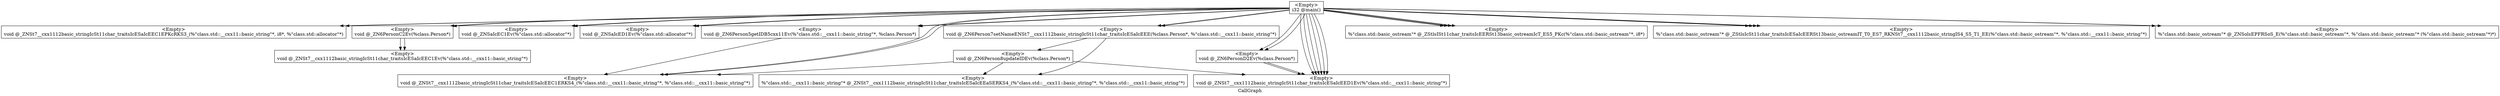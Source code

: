 digraph "CallGraph" {
	label="CallGraph";

	Node0x1a24d70 [shape=record,label="{\<Empty\>\ni32 @main()}"];
	Node0x1a24d70 -> Node0x1a270e0;
	Node0x1a24d70 -> Node0x1a270e0;
	Node0x1a24d70 -> Node0x1a2c9c0;
	Node0x1a24d70 -> Node0x1a2b500;
	Node0x1a24d70 -> Node0x1a2b360;
	Node0x1a24d70 -> Node0x1a25e70;
	Node0x1a24d70 -> Node0x1a69360;
	Node0x1a24d70 -> Node0x1a6b740;
	Node0x1a24d70 -> Node0x1a6b840;
	Node0x1a24d70 -> Node0x1a6f710;
	Node0x1a24d70 -> Node0x1a6f810;
	Node0x1a24d70 -> Node0x1a6f710;
	Node0x1a24d70 -> Node0x1a6f810;
	Node0x1a24d70 -> Node0x1a6f910;
	Node0x1a24d70 -> Node0x1a2c9c0;
	Node0x1a24d70 -> Node0x1a2b500;
	Node0x1a24d70 -> Node0x1a2b360;
	Node0x1a24d70 -> Node0x1a25e70;
	Node0x1a24d70 -> Node0x1a69360;
	Node0x1a24d70 -> Node0x1a6b740;
	Node0x1a24d70 -> Node0x1a6b840;
	Node0x1a24d70 -> Node0x1a6f710;
	Node0x1a24d70 -> Node0x1a6f810;
	Node0x1a24d70 -> Node0x1a6f710;
	Node0x1a24d70 -> Node0x1a6f810;
	Node0x1a24d70 -> Node0x1a6f910;
	Node0x1a24d70 -> Node0x1a6b740;
	Node0x1a24d70 -> Node0x1a6b740;
	Node0x1a24d70 -> Node0x1a70040;
	Node0x1a24d70 -> Node0x1a6b740;
	Node0x1a24d70 -> Node0x1a6b740;
	Node0x1a24d70 -> Node0x1a70040;
	Node0x1a2c9c0 [shape=record,label="{\<Empty\>\nvoid @_ZN6PersonC2Ev(%class.Person*)}"];
	Node0x1a2c9c0 -> Node0x1a72500;
	Node0x1a2c9c0 -> Node0x1a72500;
	Node0x1a2b500 [shape=record,label="{\<Empty\>\nvoid @_ZNSaIcEC1Ev(%\"class.std::allocator\"*)}"];
	Node0x1a270e0 [shape=record,label="{\<Empty\>\nvoid @_ZNSt7__cxx1112basic_stringIcSt11char_traitsIcESaIcEEC1EPKcRKS3_(%\"class.std::__cxx11::basic_string\"*, i8*, %\"class.std::allocator\"*)}"];
	Node0x1a2b360 [shape=record,label="{\<Empty\>\nvoid @_ZNSaIcED1Ev(%\"class.std::allocator\"*)}"];
	Node0x1a25e70 [shape=record,label="{\<Empty\>\nvoid @_ZNSt7__cxx1112basic_stringIcSt11char_traitsIcESaIcEEC1ERKS4_(%\"class.std::__cxx11::basic_string\"*, %\"class.std::__cxx11::basic_string\"*)}"];
	Node0x1a69360 [shape=record,label="{\<Empty\>\nvoid @_ZN6Person7setNameENSt7__cxx1112basic_stringIcSt11char_traitsIcESaIcEEE(%class.Person*, %\"class.std::__cxx11::basic_string\"*)}"];
	Node0x1a69360 -> Node0x1a72600;
	Node0x1a69360 -> Node0x1a72700;
	Node0x1a6b740 [shape=record,label="{\<Empty\>\nvoid @_ZNSt7__cxx1112basic_stringIcSt11char_traitsIcESaIcEED1Ev(%\"class.std::__cxx11::basic_string\"*)}"];
	Node0x1a6b840 [shape=record,label="{\<Empty\>\nvoid @_ZN6Person5getIDB5cxx11Ev(%\"class.std::__cxx11::basic_string\"*, %class.Person*)}"];
	Node0x1a6b840 -> Node0x1a25e70;
	Node0x1a6f710 [shape=record,label="{\<Empty\>\n%\"class.std::basic_ostream\"* @_ZStlsISt11char_traitsIcEERSt13basic_ostreamIcT_ES5_PKc(%\"class.std::basic_ostream\"*, i8*)}"];
	Node0x1a6f810 [shape=record,label="{\<Empty\>\n%\"class.std::basic_ostream\"* @_ZStlsIcSt11char_traitsIcESaIcEERSt13basic_ostreamIT_T0_ES7_RKNSt7__cxx1112basic_stringIS4_S5_T1_EE(%\"class.std::basic_ostream\"*, %\"class.std::__cxx11::basic_string\"*)}"];
	Node0x1a6f910 [shape=record,label="{\<Empty\>\n%\"class.std::basic_ostream\"* @_ZNSolsEPFRSoS_E(%\"class.std::basic_ostream\"*, %\"class.std::basic_ostream\"* (%\"class.std::basic_ostream\"*)*)}"];
	Node0x1a70040 [shape=record,label="{\<Empty\>\nvoid @_ZN6PersonD2Ev(%class.Person*)}"];
	Node0x1a70040 -> Node0x1a6b740;
	Node0x1a70040 -> Node0x1a6b740;
	Node0x1a72500 [shape=record,label="{\<Empty\>\nvoid @_ZNSt7__cxx1112basic_stringIcSt11char_traitsIcESaIcEEC1Ev(%\"class.std::__cxx11::basic_string\"*)}"];
	Node0x1a72600 [shape=record,label="{\<Empty\>\n%\"class.std::__cxx11::basic_string\"* @_ZNSt7__cxx1112basic_stringIcSt11char_traitsIcESaIcEEaSERKS4_(%\"class.std::__cxx11::basic_string\"*, %\"class.std::__cxx11::basic_string\"*)}"];
	Node0x1a72700 [shape=record,label="{\<Empty\>\nvoid @_ZN6Person8updateIDEv(%class.Person*)}"];
	Node0x1a72700 -> Node0x1a25e70;
	Node0x1a72700 -> Node0x1a72600;
	Node0x1a72700 -> Node0x1a6b740;
}
